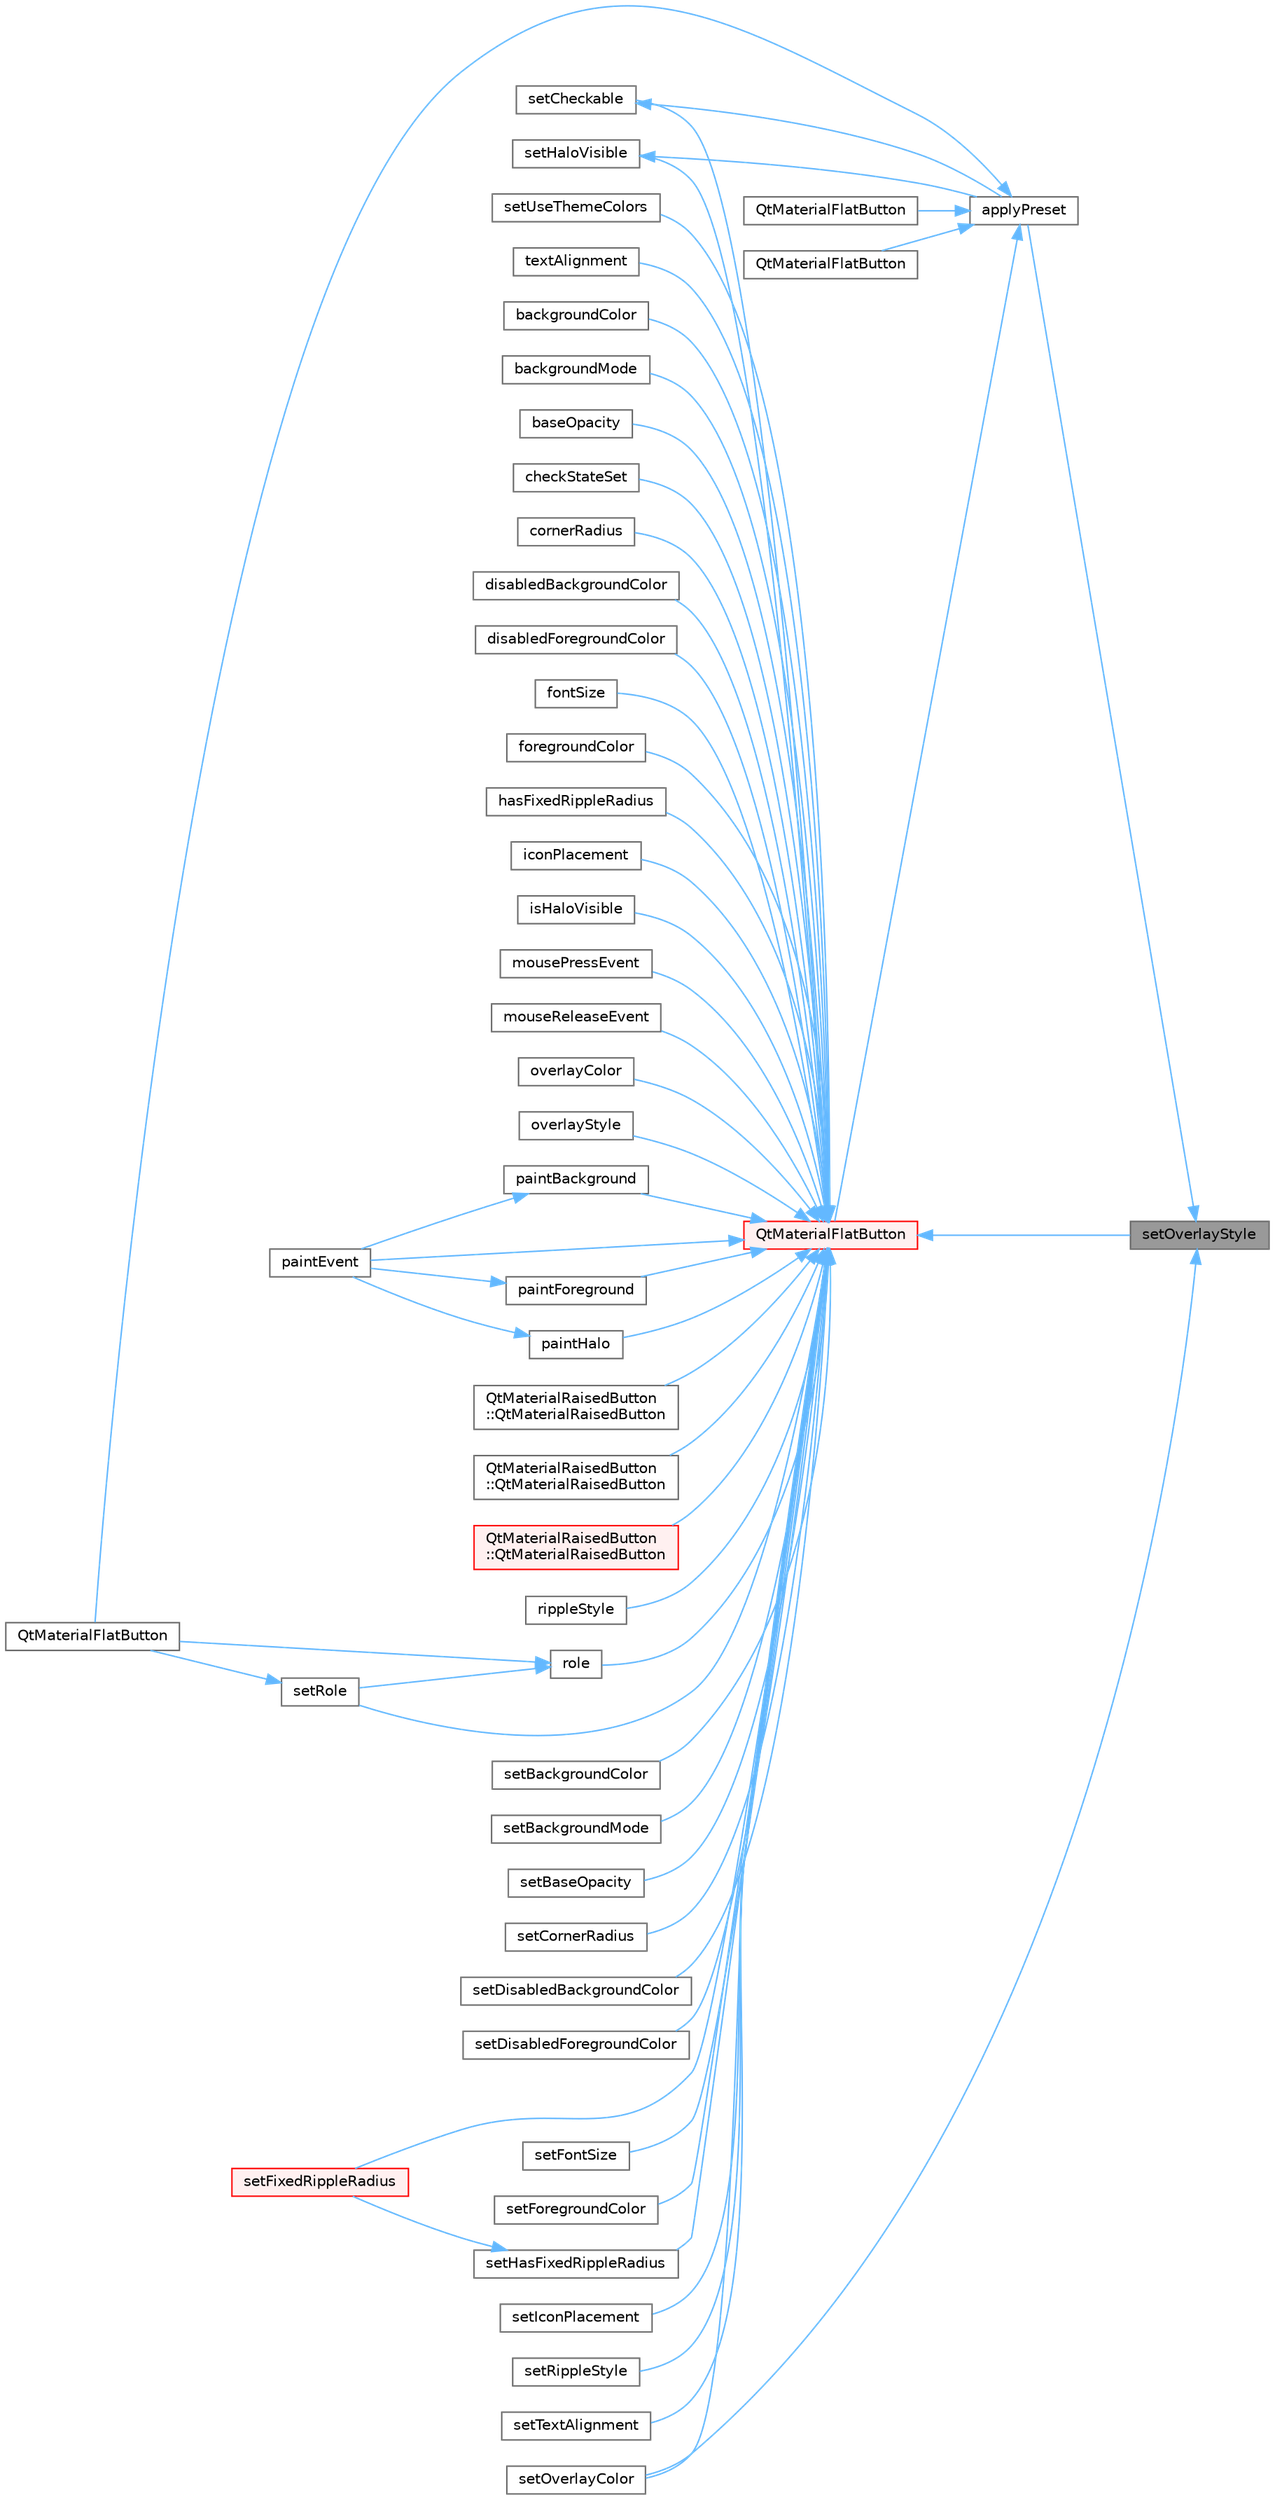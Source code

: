 digraph "setOverlayStyle"
{
 // LATEX_PDF_SIZE
  bgcolor="transparent";
  edge [fontname=Helvetica,fontsize=10,labelfontname=Helvetica,labelfontsize=10];
  node [fontname=Helvetica,fontsize=10,shape=box,height=0.2,width=0.4];
  rankdir="RL";
  Node1 [id="Node000001",label="setOverlayStyle",height=0.2,width=0.4,color="gray40", fillcolor="grey60", style="filled", fontcolor="black",tooltip="设置覆盖层样式"];
  Node1 -> Node2 [id="edge1_Node000001_Node000002",dir="back",color="steelblue1",style="solid",tooltip=" "];
  Node2 [id="Node000002",label="applyPreset",height=0.2,width=0.4,color="grey40", fillcolor="white", style="filled",URL="$class_qt_material_flat_button.html#a16a0579d86840d107b4e4a2f80261ba1",tooltip="应用预设样式"];
  Node2 -> Node3 [id="edge2_Node000002_Node000003",dir="back",color="steelblue1",style="solid",tooltip=" "];
  Node3 [id="Node000003",label="QtMaterialFlatButton",height=0.2,width=0.4,color="grey40", fillcolor="white", style="filled",URL="$class_qt_material_flat_button.html#a77599465a0ecacaed2ff2104abe5dbc1",tooltip="构造函数，初始化扁平按钮"];
  Node2 -> Node4 [id="edge3_Node000002_Node000004",dir="back",color="steelblue1",style="solid",tooltip=" "];
  Node4 [id="Node000004",label="QtMaterialFlatButton",height=0.2,width=0.4,color="grey40", fillcolor="white", style="filled",URL="$class_qt_material_flat_button.html#a52525ef7bdb06e98f817155c22d671f9",tooltip="构造函数，初始化扁平按钮"];
  Node2 -> Node5 [id="edge4_Node000002_Node000005",dir="back",color="steelblue1",style="solid",tooltip=" "];
  Node5 [id="Node000005",label="QtMaterialFlatButton",height=0.2,width=0.4,color="grey40", fillcolor="white", style="filled",URL="$class_qt_material_flat_button.html#a4373196786419e67e0de519c87f3429b",tooltip="构造函数，初始化扁平按钮（私有）"];
  Node2 -> Node6 [id="edge5_Node000002_Node000006",dir="back",color="steelblue1",style="solid",tooltip=" "];
  Node6 [id="Node000006",label="QtMaterialFlatButton",height=0.2,width=0.4,color="red", fillcolor="#FFF0F0", style="filled",URL="$class_qt_material_flat_button.html#a65ea12ca4f16ac2e30c3cf50dce44d02",tooltip="构造函数，初始化扁平按钮"];
  Node6 -> Node7 [id="edge6_Node000006_Node000007",dir="back",color="steelblue1",style="solid",tooltip=" "];
  Node7 [id="Node000007",label="backgroundColor",height=0.2,width=0.4,color="grey40", fillcolor="white", style="filled",URL="$class_qt_material_flat_button.html#ad908e5c524cf9bf566e7f00618666ca0",tooltip="获取背景色"];
  Node6 -> Node8 [id="edge7_Node000006_Node000008",dir="back",color="steelblue1",style="solid",tooltip=" "];
  Node8 [id="Node000008",label="backgroundMode",height=0.2,width=0.4,color="grey40", fillcolor="white", style="filled",URL="$class_qt_material_flat_button.html#a74307169c1070e1d787e389331f17c76",tooltip="获取背景模式"];
  Node6 -> Node9 [id="edge8_Node000006_Node000009",dir="back",color="steelblue1",style="solid",tooltip=" "];
  Node9 [id="Node000009",label="baseOpacity",height=0.2,width=0.4,color="grey40", fillcolor="white", style="filled",URL="$class_qt_material_flat_button.html#a1f7e6e3028fc51149732c13c7ffddbea",tooltip="获取基础透明度"];
  Node6 -> Node10 [id="edge9_Node000006_Node000010",dir="back",color="steelblue1",style="solid",tooltip=" "];
  Node10 [id="Node000010",label="checkStateSet",height=0.2,width=0.4,color="grey40", fillcolor="white", style="filled",URL="$class_qt_material_flat_button.html#a6cace0c26d7cb8e8a5d3630dfd3f4a78",tooltip="检查选中状态"];
  Node6 -> Node11 [id="edge10_Node000006_Node000011",dir="back",color="steelblue1",style="solid",tooltip=" "];
  Node11 [id="Node000011",label="cornerRadius",height=0.2,width=0.4,color="grey40", fillcolor="white", style="filled",URL="$class_qt_material_flat_button.html#a73ebf633665bbb722d72cfb02b264a0b",tooltip="获取圆角半径"];
  Node6 -> Node12 [id="edge11_Node000006_Node000012",dir="back",color="steelblue1",style="solid",tooltip=" "];
  Node12 [id="Node000012",label="disabledBackgroundColor",height=0.2,width=0.4,color="grey40", fillcolor="white", style="filled",URL="$class_qt_material_flat_button.html#ad93ef3978a287b9d814047fa09406ef6",tooltip="获取禁用状态背景色"];
  Node6 -> Node13 [id="edge12_Node000006_Node000013",dir="back",color="steelblue1",style="solid",tooltip=" "];
  Node13 [id="Node000013",label="disabledForegroundColor",height=0.2,width=0.4,color="grey40", fillcolor="white", style="filled",URL="$class_qt_material_flat_button.html#a53f6975c359c7ede5cf330a929648864",tooltip="获取禁用状态前景色"];
  Node6 -> Node14 [id="edge13_Node000006_Node000014",dir="back",color="steelblue1",style="solid",tooltip=" "];
  Node14 [id="Node000014",label="fontSize",height=0.2,width=0.4,color="grey40", fillcolor="white", style="filled",URL="$class_qt_material_flat_button.html#ab06727560c58769d09f2e4487a56e9fa",tooltip="获取字体大小"];
  Node6 -> Node15 [id="edge14_Node000006_Node000015",dir="back",color="steelblue1",style="solid",tooltip=" "];
  Node15 [id="Node000015",label="foregroundColor",height=0.2,width=0.4,color="grey40", fillcolor="white", style="filled",URL="$class_qt_material_flat_button.html#aa8c222b8b118db35838267c7f799e08b",tooltip="获取前景色"];
  Node6 -> Node16 [id="edge15_Node000006_Node000016",dir="back",color="steelblue1",style="solid",tooltip=" "];
  Node16 [id="Node000016",label="hasFixedRippleRadius",height=0.2,width=0.4,color="grey40", fillcolor="white", style="filled",URL="$class_qt_material_flat_button.html#afec9b0bf68a85fb5b00cf3e79b05fa69",tooltip="检查是否使用固定水波纹半径"];
  Node6 -> Node17 [id="edge16_Node000006_Node000017",dir="back",color="steelblue1",style="solid",tooltip=" "];
  Node17 [id="Node000017",label="iconPlacement",height=0.2,width=0.4,color="grey40", fillcolor="white", style="filled",URL="$class_qt_material_flat_button.html#a41e7e19896f3f047358504097d096269",tooltip="获取图标位置"];
  Node6 -> Node18 [id="edge17_Node000006_Node000018",dir="back",color="steelblue1",style="solid",tooltip=" "];
  Node18 [id="Node000018",label="isHaloVisible",height=0.2,width=0.4,color="grey40", fillcolor="white", style="filled",URL="$class_qt_material_flat_button.html#aee57664bdc6b7db4ae0f87bd47dd5a2b",tooltip="检查光晕是否可见"];
  Node6 -> Node19 [id="edge18_Node000006_Node000019",dir="back",color="steelblue1",style="solid",tooltip=" "];
  Node19 [id="Node000019",label="mousePressEvent",height=0.2,width=0.4,color="grey40", fillcolor="white", style="filled",URL="$class_qt_material_flat_button.html#ad42823c78fefc7a77bd5ce1d22e43a89",tooltip="处理鼠标按下事件"];
  Node6 -> Node20 [id="edge19_Node000006_Node000020",dir="back",color="steelblue1",style="solid",tooltip=" "];
  Node20 [id="Node000020",label="mouseReleaseEvent",height=0.2,width=0.4,color="grey40", fillcolor="white", style="filled",URL="$class_qt_material_flat_button.html#a2af1ef690b0504bb681854d26146464c",tooltip="处理鼠标释放事件"];
  Node6 -> Node21 [id="edge20_Node000006_Node000021",dir="back",color="steelblue1",style="solid",tooltip=" "];
  Node21 [id="Node000021",label="overlayColor",height=0.2,width=0.4,color="grey40", fillcolor="white", style="filled",URL="$class_qt_material_flat_button.html#ace85a699015f8153439e52bfb7dddac2",tooltip="获取覆盖层颜色"];
  Node6 -> Node22 [id="edge21_Node000006_Node000022",dir="back",color="steelblue1",style="solid",tooltip=" "];
  Node22 [id="Node000022",label="overlayStyle",height=0.2,width=0.4,color="grey40", fillcolor="white", style="filled",URL="$class_qt_material_flat_button.html#a72947ef28574cd558e1a03a001011943",tooltip="获取覆盖层样式"];
  Node6 -> Node23 [id="edge22_Node000006_Node000023",dir="back",color="steelblue1",style="solid",tooltip=" "];
  Node23 [id="Node000023",label="paintBackground",height=0.2,width=0.4,color="grey40", fillcolor="white", style="filled",URL="$class_qt_material_flat_button.html#aa87fd594c3d7190df252ddffad68365f",tooltip="绘制背景"];
  Node23 -> Node24 [id="edge23_Node000023_Node000024",dir="back",color="steelblue1",style="solid",tooltip=" "];
  Node24 [id="Node000024",label="paintEvent",height=0.2,width=0.4,color="grey40", fillcolor="white", style="filled",URL="$class_qt_material_flat_button.html#a22aafd70af538e89f7310d494a7f2b15",tooltip="绘制按钮"];
  Node6 -> Node24 [id="edge24_Node000006_Node000024",dir="back",color="steelblue1",style="solid",tooltip=" "];
  Node6 -> Node25 [id="edge25_Node000006_Node000025",dir="back",color="steelblue1",style="solid",tooltip=" "];
  Node25 [id="Node000025",label="paintForeground",height=0.2,width=0.4,color="grey40", fillcolor="white", style="filled",URL="$class_qt_material_flat_button.html#a26b6cb69fc3f417fb26676718cdd0fe7",tooltip="绘制前景"];
  Node25 -> Node24 [id="edge26_Node000025_Node000024",dir="back",color="steelblue1",style="solid",tooltip=" "];
  Node6 -> Node26 [id="edge27_Node000006_Node000026",dir="back",color="steelblue1",style="solid",tooltip=" "];
  Node26 [id="Node000026",label="paintHalo",height=0.2,width=0.4,color="grey40", fillcolor="white", style="filled",URL="$class_qt_material_flat_button.html#a6cb52937e77e4c2232e65f83b9db256d",tooltip="绘制光晕"];
  Node26 -> Node24 [id="edge28_Node000026_Node000024",dir="back",color="steelblue1",style="solid",tooltip=" "];
  Node6 -> Node27 [id="edge29_Node000006_Node000027",dir="back",color="steelblue1",style="solid",tooltip=" "];
  Node27 [id="Node000027",label="QtMaterialRaisedButton\l::QtMaterialRaisedButton",height=0.2,width=0.4,color="grey40", fillcolor="white", style="filled",URL="$class_qt_material_raised_button.html#a0f0bea755519a6f40e1e97e23dcefd52",tooltip="构造函数，初始化凸起按钮"];
  Node6 -> Node28 [id="edge30_Node000006_Node000028",dir="back",color="steelblue1",style="solid",tooltip=" "];
  Node28 [id="Node000028",label="QtMaterialRaisedButton\l::QtMaterialRaisedButton",height=0.2,width=0.4,color="grey40", fillcolor="white", style="filled",URL="$class_qt_material_raised_button.html#afcf606af162bfd269131a2472e6ec492",tooltip="构造函数，初始化凸起按钮（私有）"];
  Node6 -> Node29 [id="edge31_Node000006_Node000029",dir="back",color="steelblue1",style="solid",tooltip=" "];
  Node29 [id="Node000029",label="QtMaterialRaisedButton\l::QtMaterialRaisedButton",height=0.2,width=0.4,color="red", fillcolor="#FFF0F0", style="filled",URL="$class_qt_material_raised_button.html#afc13bb3664d3ad98ff032593ab3c05cc",tooltip="构造函数，初始化凸起按钮"];
  Node6 -> Node47 [id="edge32_Node000006_Node000047",dir="back",color="steelblue1",style="solid",tooltip=" "];
  Node47 [id="Node000047",label="rippleStyle",height=0.2,width=0.4,color="grey40", fillcolor="white", style="filled",URL="$class_qt_material_flat_button.html#a8c34b5c405a74505bfde46f9f2021de7",tooltip="获取水波纹样式"];
  Node6 -> Node48 [id="edge33_Node000006_Node000048",dir="back",color="steelblue1",style="solid",tooltip=" "];
  Node48 [id="Node000048",label="role",height=0.2,width=0.4,color="grey40", fillcolor="white", style="filled",URL="$class_qt_material_flat_button.html#a07450914cec7b618139763b561e3f5fe",tooltip="获取按钮角色"];
  Node48 -> Node3 [id="edge34_Node000048_Node000003",dir="back",color="steelblue1",style="solid",tooltip=" "];
  Node48 -> Node49 [id="edge35_Node000048_Node000049",dir="back",color="steelblue1",style="solid",tooltip=" "];
  Node49 [id="Node000049",label="setRole",height=0.2,width=0.4,color="grey40", fillcolor="white", style="filled",URL="$class_qt_material_flat_button.html#aa9b5c39374502a7ef2d747a13d3633e9",tooltip="设置按钮角色"];
  Node49 -> Node3 [id="edge36_Node000049_Node000003",dir="back",color="steelblue1",style="solid",tooltip=" "];
  Node6 -> Node50 [id="edge37_Node000006_Node000050",dir="back",color="steelblue1",style="solid",tooltip=" "];
  Node50 [id="Node000050",label="setBackgroundColor",height=0.2,width=0.4,color="grey40", fillcolor="white", style="filled",URL="$class_qt_material_flat_button.html#a70d4e21190fdc47edd88f078dd2037cb",tooltip="设置背景色"];
  Node6 -> Node51 [id="edge38_Node000006_Node000051",dir="back",color="steelblue1",style="solid",tooltip=" "];
  Node51 [id="Node000051",label="setBackgroundMode",height=0.2,width=0.4,color="grey40", fillcolor="white", style="filled",URL="$class_qt_material_flat_button.html#ab5b251fd7b89ac7d84c24259bd327493",tooltip="设置背景模式"];
  Node6 -> Node52 [id="edge39_Node000006_Node000052",dir="back",color="steelblue1",style="solid",tooltip=" "];
  Node52 [id="Node000052",label="setBaseOpacity",height=0.2,width=0.4,color="grey40", fillcolor="white", style="filled",URL="$class_qt_material_flat_button.html#a98ba74d684d07502b8fc39f44ef88a92",tooltip="设置基础透明度"];
  Node6 -> Node53 [id="edge40_Node000006_Node000053",dir="back",color="steelblue1",style="solid",tooltip=" "];
  Node53 [id="Node000053",label="setCheckable",height=0.2,width=0.4,color="grey40", fillcolor="white", style="filled",URL="$class_qt_material_flat_button.html#a409fc91669595864490584b1a8b8c107",tooltip="设置是否可选中"];
  Node53 -> Node2 [id="edge41_Node000053_Node000002",dir="back",color="steelblue1",style="solid",tooltip=" "];
  Node6 -> Node54 [id="edge42_Node000006_Node000054",dir="back",color="steelblue1",style="solid",tooltip=" "];
  Node54 [id="Node000054",label="setCornerRadius",height=0.2,width=0.4,color="grey40", fillcolor="white", style="filled",URL="$class_qt_material_flat_button.html#a8a4ad36f550c274940d7f37bae5a74f5",tooltip="设置圆角半径"];
  Node6 -> Node55 [id="edge43_Node000006_Node000055",dir="back",color="steelblue1",style="solid",tooltip=" "];
  Node55 [id="Node000055",label="setDisabledBackgroundColor",height=0.2,width=0.4,color="grey40", fillcolor="white", style="filled",URL="$class_qt_material_flat_button.html#a4ca1cec0b5a3853ee419f63c698069c7",tooltip="设置禁用状态背景色"];
  Node6 -> Node56 [id="edge44_Node000006_Node000056",dir="back",color="steelblue1",style="solid",tooltip=" "];
  Node56 [id="Node000056",label="setDisabledForegroundColor",height=0.2,width=0.4,color="grey40", fillcolor="white", style="filled",URL="$class_qt_material_flat_button.html#a6c2c8f546050f9c4030ef53fa137e187",tooltip="设置禁用状态前景色"];
  Node6 -> Node57 [id="edge45_Node000006_Node000057",dir="back",color="steelblue1",style="solid",tooltip=" "];
  Node57 [id="Node000057",label="setFixedRippleRadius",height=0.2,width=0.4,color="red", fillcolor="#FFF0F0", style="filled",URL="$class_qt_material_flat_button.html#a97a7b6745491baa766bb5b483568db65",tooltip="设置固定水波纹半径"];
  Node6 -> Node58 [id="edge46_Node000006_Node000058",dir="back",color="steelblue1",style="solid",tooltip=" "];
  Node58 [id="Node000058",label="setFontSize",height=0.2,width=0.4,color="grey40", fillcolor="white", style="filled",URL="$class_qt_material_flat_button.html#acee19e4cbf953df6a922e1d3c85ff2b8",tooltip="设置字体大小"];
  Node6 -> Node59 [id="edge47_Node000006_Node000059",dir="back",color="steelblue1",style="solid",tooltip=" "];
  Node59 [id="Node000059",label="setForegroundColor",height=0.2,width=0.4,color="grey40", fillcolor="white", style="filled",URL="$class_qt_material_flat_button.html#a7d986b1944dc5a190e509835e7c79eec",tooltip="设置前景色"];
  Node6 -> Node60 [id="edge48_Node000006_Node000060",dir="back",color="steelblue1",style="solid",tooltip=" "];
  Node60 [id="Node000060",label="setHaloVisible",height=0.2,width=0.4,color="grey40", fillcolor="white", style="filled",URL="$class_qt_material_flat_button.html#a99f4eca549b112a5bf5385c01ffdae6a",tooltip="设置光晕是否可见"];
  Node60 -> Node2 [id="edge49_Node000060_Node000002",dir="back",color="steelblue1",style="solid",tooltip=" "];
  Node6 -> Node61 [id="edge50_Node000006_Node000061",dir="back",color="steelblue1",style="solid",tooltip=" "];
  Node61 [id="Node000061",label="setHasFixedRippleRadius",height=0.2,width=0.4,color="grey40", fillcolor="white", style="filled",URL="$class_qt_material_flat_button.html#a025b2fb15a648a52b8bca7502a835e26",tooltip="设置是否使用固定水波纹半径"];
  Node61 -> Node57 [id="edge51_Node000061_Node000057",dir="back",color="steelblue1",style="solid",tooltip=" "];
  Node6 -> Node62 [id="edge52_Node000006_Node000062",dir="back",color="steelblue1",style="solid",tooltip=" "];
  Node62 [id="Node000062",label="setIconPlacement",height=0.2,width=0.4,color="grey40", fillcolor="white", style="filled",URL="$class_qt_material_flat_button.html#ae59799effd2790680f085c919f54ea5e",tooltip="设置图标位置"];
  Node6 -> Node63 [id="edge53_Node000006_Node000063",dir="back",color="steelblue1",style="solid",tooltip=" "];
  Node63 [id="Node000063",label="setOverlayColor",height=0.2,width=0.4,color="grey40", fillcolor="white", style="filled",URL="$class_qt_material_flat_button.html#a2613d783731d00c1573a1b119066287a",tooltip="设置覆盖层颜色"];
  Node6 -> Node1 [id="edge54_Node000006_Node000001",dir="back",color="steelblue1",style="solid",tooltip=" "];
  Node6 -> Node64 [id="edge55_Node000006_Node000064",dir="back",color="steelblue1",style="solid",tooltip=" "];
  Node64 [id="Node000064",label="setRippleStyle",height=0.2,width=0.4,color="grey40", fillcolor="white", style="filled",URL="$class_qt_material_flat_button.html#a3887ee5e5d50b104f3f0035d28126c0d",tooltip="设置水波纹样式"];
  Node6 -> Node49 [id="edge56_Node000006_Node000049",dir="back",color="steelblue1",style="solid",tooltip=" "];
  Node6 -> Node65 [id="edge57_Node000006_Node000065",dir="back",color="steelblue1",style="solid",tooltip=" "];
  Node65 [id="Node000065",label="setTextAlignment",height=0.2,width=0.4,color="grey40", fillcolor="white", style="filled",URL="$class_qt_material_flat_button.html#a37452d64f608d15502d49f509ce143f2",tooltip="设置文本对齐方式"];
  Node6 -> Node66 [id="edge58_Node000006_Node000066",dir="back",color="steelblue1",style="solid",tooltip=" "];
  Node66 [id="Node000066",label="setUseThemeColors",height=0.2,width=0.4,color="grey40", fillcolor="white", style="filled",URL="$class_qt_material_flat_button.html#ac18ecdbb1119e3d1ce7ce2de14a7a480",tooltip="设置是否使用主题颜色"];
  Node6 -> Node67 [id="edge59_Node000006_Node000067",dir="back",color="steelblue1",style="solid",tooltip=" "];
  Node67 [id="Node000067",label="textAlignment",height=0.2,width=0.4,color="grey40", fillcolor="white", style="filled",URL="$class_qt_material_flat_button.html#a1d72d4d367f144ac8835addf394e1948",tooltip="获取文本对齐方式"];
  Node1 -> Node63 [id="edge60_Node000001_Node000063",dir="back",color="steelblue1",style="solid",tooltip=" "];
}
